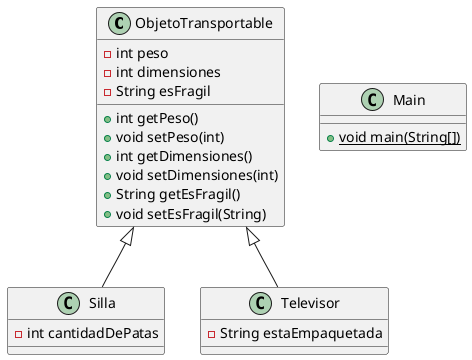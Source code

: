 @startuml
class ObjetoTransportable {
- int peso
- int dimensiones
- String esFragil
+ int getPeso()
+ void setPeso(int)
+ int getDimensiones()
+ void setDimensiones(int)
+ String getEsFragil()
+ void setEsFragil(String)
}
class Main {
+ {static} void main(String[])
}
class Silla {
- int cantidadDePatas
}
class Televisor {
- String estaEmpaquetada
}


ObjetoTransportable <|-- Silla
ObjetoTransportable <|-- Televisor
@enduml